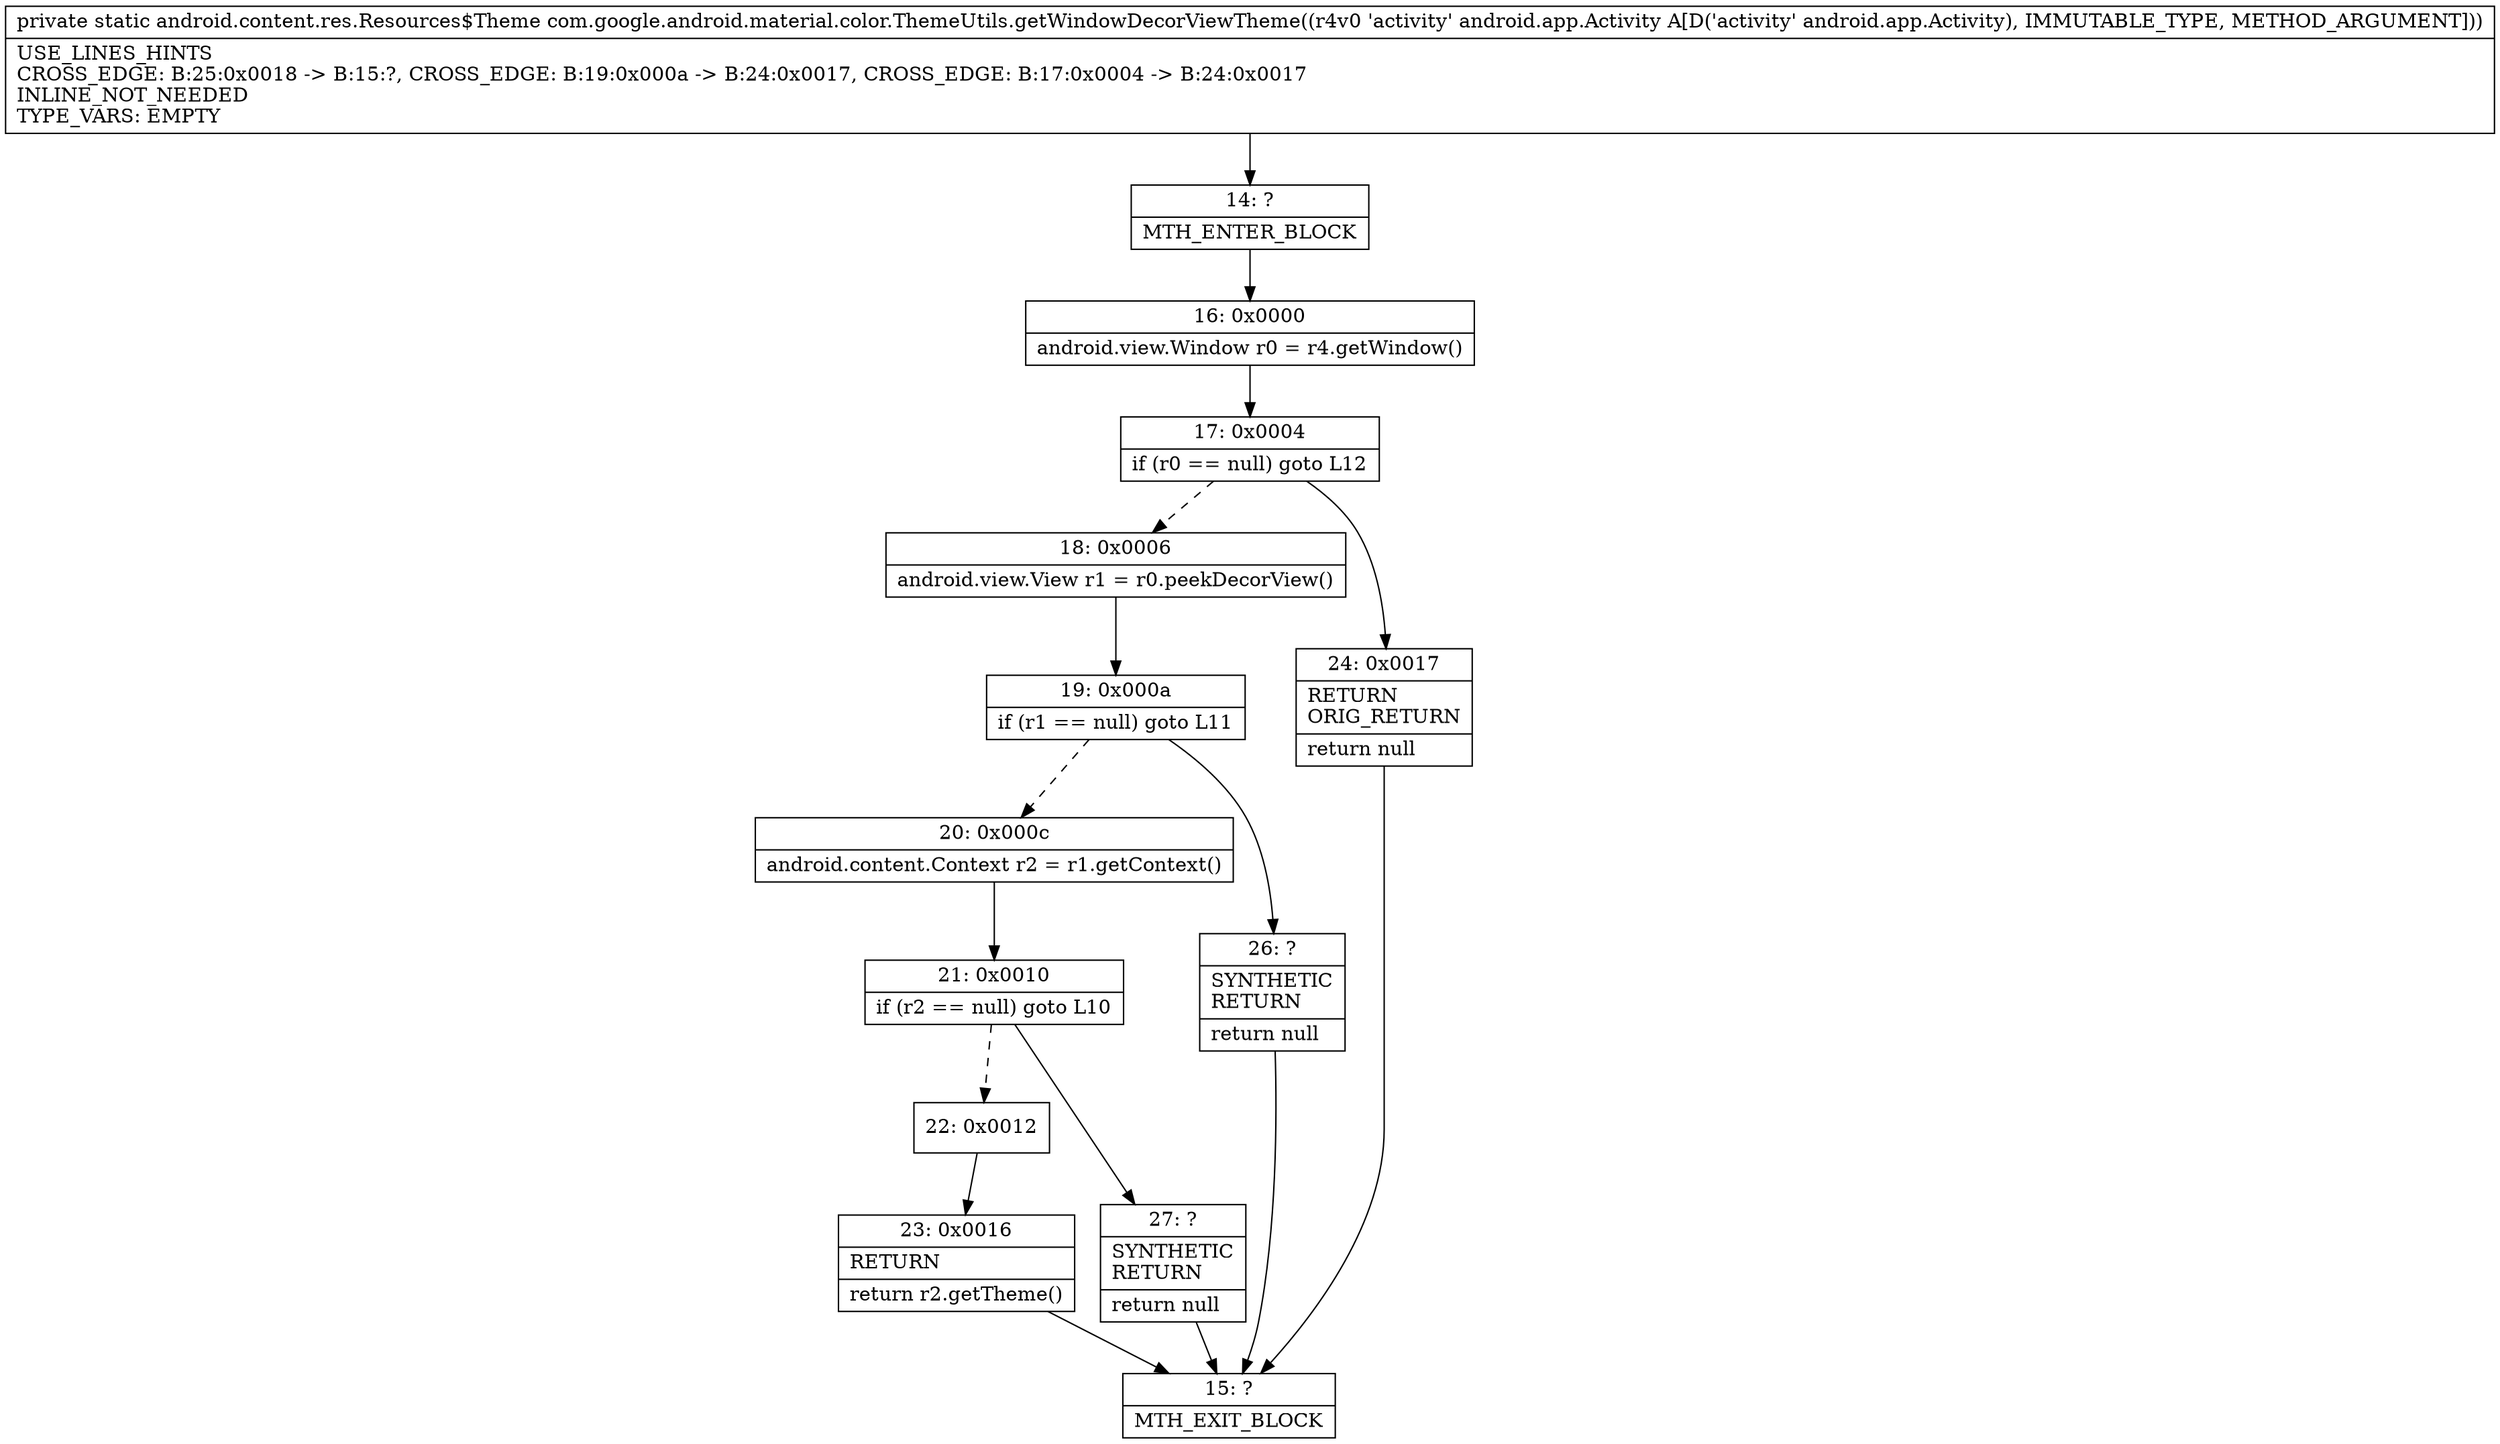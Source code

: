 digraph "CFG forcom.google.android.material.color.ThemeUtils.getWindowDecorViewTheme(Landroid\/app\/Activity;)Landroid\/content\/res\/Resources$Theme;" {
Node_14 [shape=record,label="{14\:\ ?|MTH_ENTER_BLOCK\l}"];
Node_16 [shape=record,label="{16\:\ 0x0000|android.view.Window r0 = r4.getWindow()\l}"];
Node_17 [shape=record,label="{17\:\ 0x0004|if (r0 == null) goto L12\l}"];
Node_18 [shape=record,label="{18\:\ 0x0006|android.view.View r1 = r0.peekDecorView()\l}"];
Node_19 [shape=record,label="{19\:\ 0x000a|if (r1 == null) goto L11\l}"];
Node_20 [shape=record,label="{20\:\ 0x000c|android.content.Context r2 = r1.getContext()\l}"];
Node_21 [shape=record,label="{21\:\ 0x0010|if (r2 == null) goto L10\l}"];
Node_22 [shape=record,label="{22\:\ 0x0012}"];
Node_23 [shape=record,label="{23\:\ 0x0016|RETURN\l|return r2.getTheme()\l}"];
Node_15 [shape=record,label="{15\:\ ?|MTH_EXIT_BLOCK\l}"];
Node_27 [shape=record,label="{27\:\ ?|SYNTHETIC\lRETURN\l|return null\l}"];
Node_26 [shape=record,label="{26\:\ ?|SYNTHETIC\lRETURN\l|return null\l}"];
Node_24 [shape=record,label="{24\:\ 0x0017|RETURN\lORIG_RETURN\l|return null\l}"];
MethodNode[shape=record,label="{private static android.content.res.Resources$Theme com.google.android.material.color.ThemeUtils.getWindowDecorViewTheme((r4v0 'activity' android.app.Activity A[D('activity' android.app.Activity), IMMUTABLE_TYPE, METHOD_ARGUMENT]))  | USE_LINES_HINTS\lCROSS_EDGE: B:25:0x0018 \-\> B:15:?, CROSS_EDGE: B:19:0x000a \-\> B:24:0x0017, CROSS_EDGE: B:17:0x0004 \-\> B:24:0x0017\lINLINE_NOT_NEEDED\lTYPE_VARS: EMPTY\l}"];
MethodNode -> Node_14;Node_14 -> Node_16;
Node_16 -> Node_17;
Node_17 -> Node_18[style=dashed];
Node_17 -> Node_24;
Node_18 -> Node_19;
Node_19 -> Node_20[style=dashed];
Node_19 -> Node_26;
Node_20 -> Node_21;
Node_21 -> Node_22[style=dashed];
Node_21 -> Node_27;
Node_22 -> Node_23;
Node_23 -> Node_15;
Node_27 -> Node_15;
Node_26 -> Node_15;
Node_24 -> Node_15;
}

